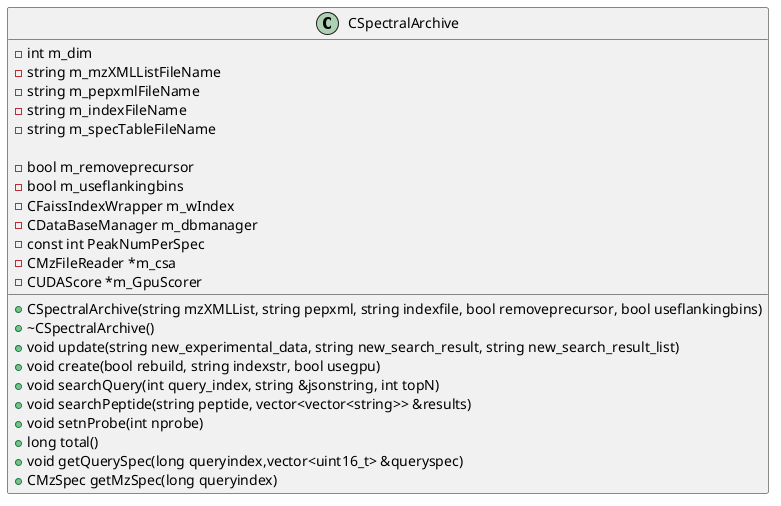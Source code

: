 @startuml



class CSpectralArchive{
- int m_dim
- string m_mzXMLListFileName
- string m_pepxmlFileName
- string m_indexFileName
- string m_specTableFileName

- bool m_removeprecursor
- bool m_useflankingbins
- CFaissIndexWrapper m_wIndex
- CDataBaseManager m_dbmanager
- const int PeakNumPerSpec
- CMzFileReader *m_csa
- CUDAScore *m_GpuScorer

+ CSpectralArchive(string mzXMLList, string pepxml, string indexfile, bool removeprecursor, bool useflankingbins)
+ ~CSpectralArchive()
+ void update(string new_experimental_data, string new_search_result, string new_search_result_list)
+ void create(bool rebuild, string indexstr, bool usegpu)
+ void searchQuery(int query_index, string &jsonstring, int topN)
+ void searchPeptide(string peptide, vector<vector<string>> &results)
+ void setnProbe(int nprobe)
+ long total()
+ void getQuerySpec(long queryindex,vector<uint16_t> &queryspec)
+ CMzSpec getMzSpec(long queryindex)

}




@enduml